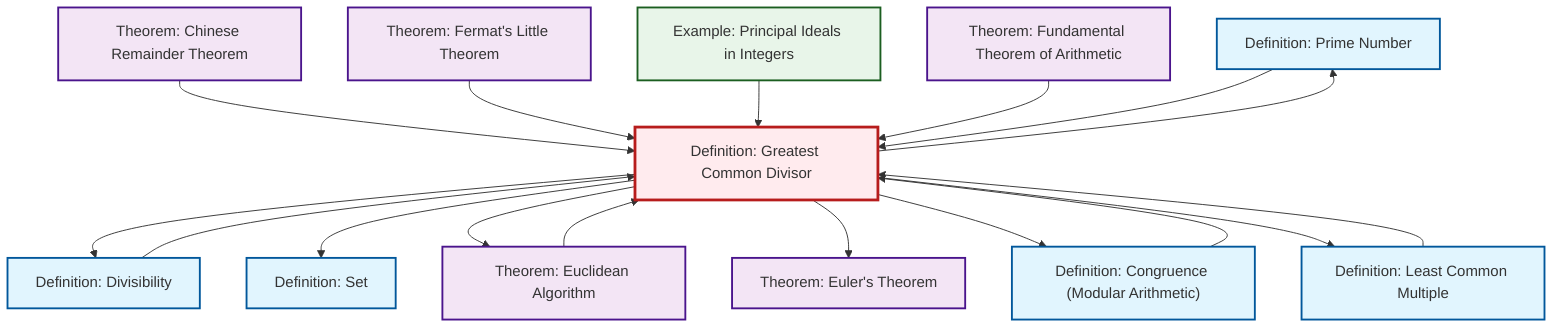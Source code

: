 graph TD
    classDef definition fill:#e1f5fe,stroke:#01579b,stroke-width:2px
    classDef theorem fill:#f3e5f5,stroke:#4a148c,stroke-width:2px
    classDef axiom fill:#fff3e0,stroke:#e65100,stroke-width:2px
    classDef example fill:#e8f5e9,stroke:#1b5e20,stroke-width:2px
    classDef current fill:#ffebee,stroke:#b71c1c,stroke-width:3px
    def-prime["Definition: Prime Number"]:::definition
    def-divisibility["Definition: Divisibility"]:::definition
    ex-principal-ideal["Example: Principal Ideals in Integers"]:::example
    thm-fermat-little["Theorem: Fermat's Little Theorem"]:::theorem
    thm-chinese-remainder["Theorem: Chinese Remainder Theorem"]:::theorem
    def-lcm["Definition: Least Common Multiple"]:::definition
    thm-euclidean-algorithm["Theorem: Euclidean Algorithm"]:::theorem
    def-set["Definition: Set"]:::definition
    thm-fundamental-arithmetic["Theorem: Fundamental Theorem of Arithmetic"]:::theorem
    def-gcd["Definition: Greatest Common Divisor"]:::definition
    thm-euler["Theorem: Euler's Theorem"]:::theorem
    def-congruence["Definition: Congruence (Modular Arithmetic)"]:::definition
    thm-chinese-remainder --> def-gcd
    def-gcd --> def-divisibility
    def-gcd --> def-set
    def-lcm --> def-gcd
    thm-fermat-little --> def-gcd
    def-gcd --> thm-euclidean-algorithm
    def-gcd --> def-prime
    ex-principal-ideal --> def-gcd
    def-congruence --> def-gcd
    def-gcd --> thm-euler
    thm-fundamental-arithmetic --> def-gcd
    def-gcd --> def-congruence
    def-divisibility --> def-gcd
    def-prime --> def-gcd
    thm-euclidean-algorithm --> def-gcd
    def-gcd --> def-lcm
    class def-gcd current
